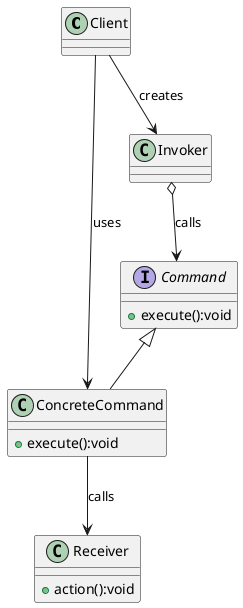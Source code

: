 @startuml

class Client

interface Command {
+execute():void
}

class ConcreteCommand {
+execute():void
}

class Receiver {
+action():void
}

class Invoker

Client --> Invoker: creates
Client --> ConcreteCommand: uses
Command <|-- ConcreteCommand
Invoker o--> Command: calls
ConcreteCommand --> Receiver: calls

@enduml